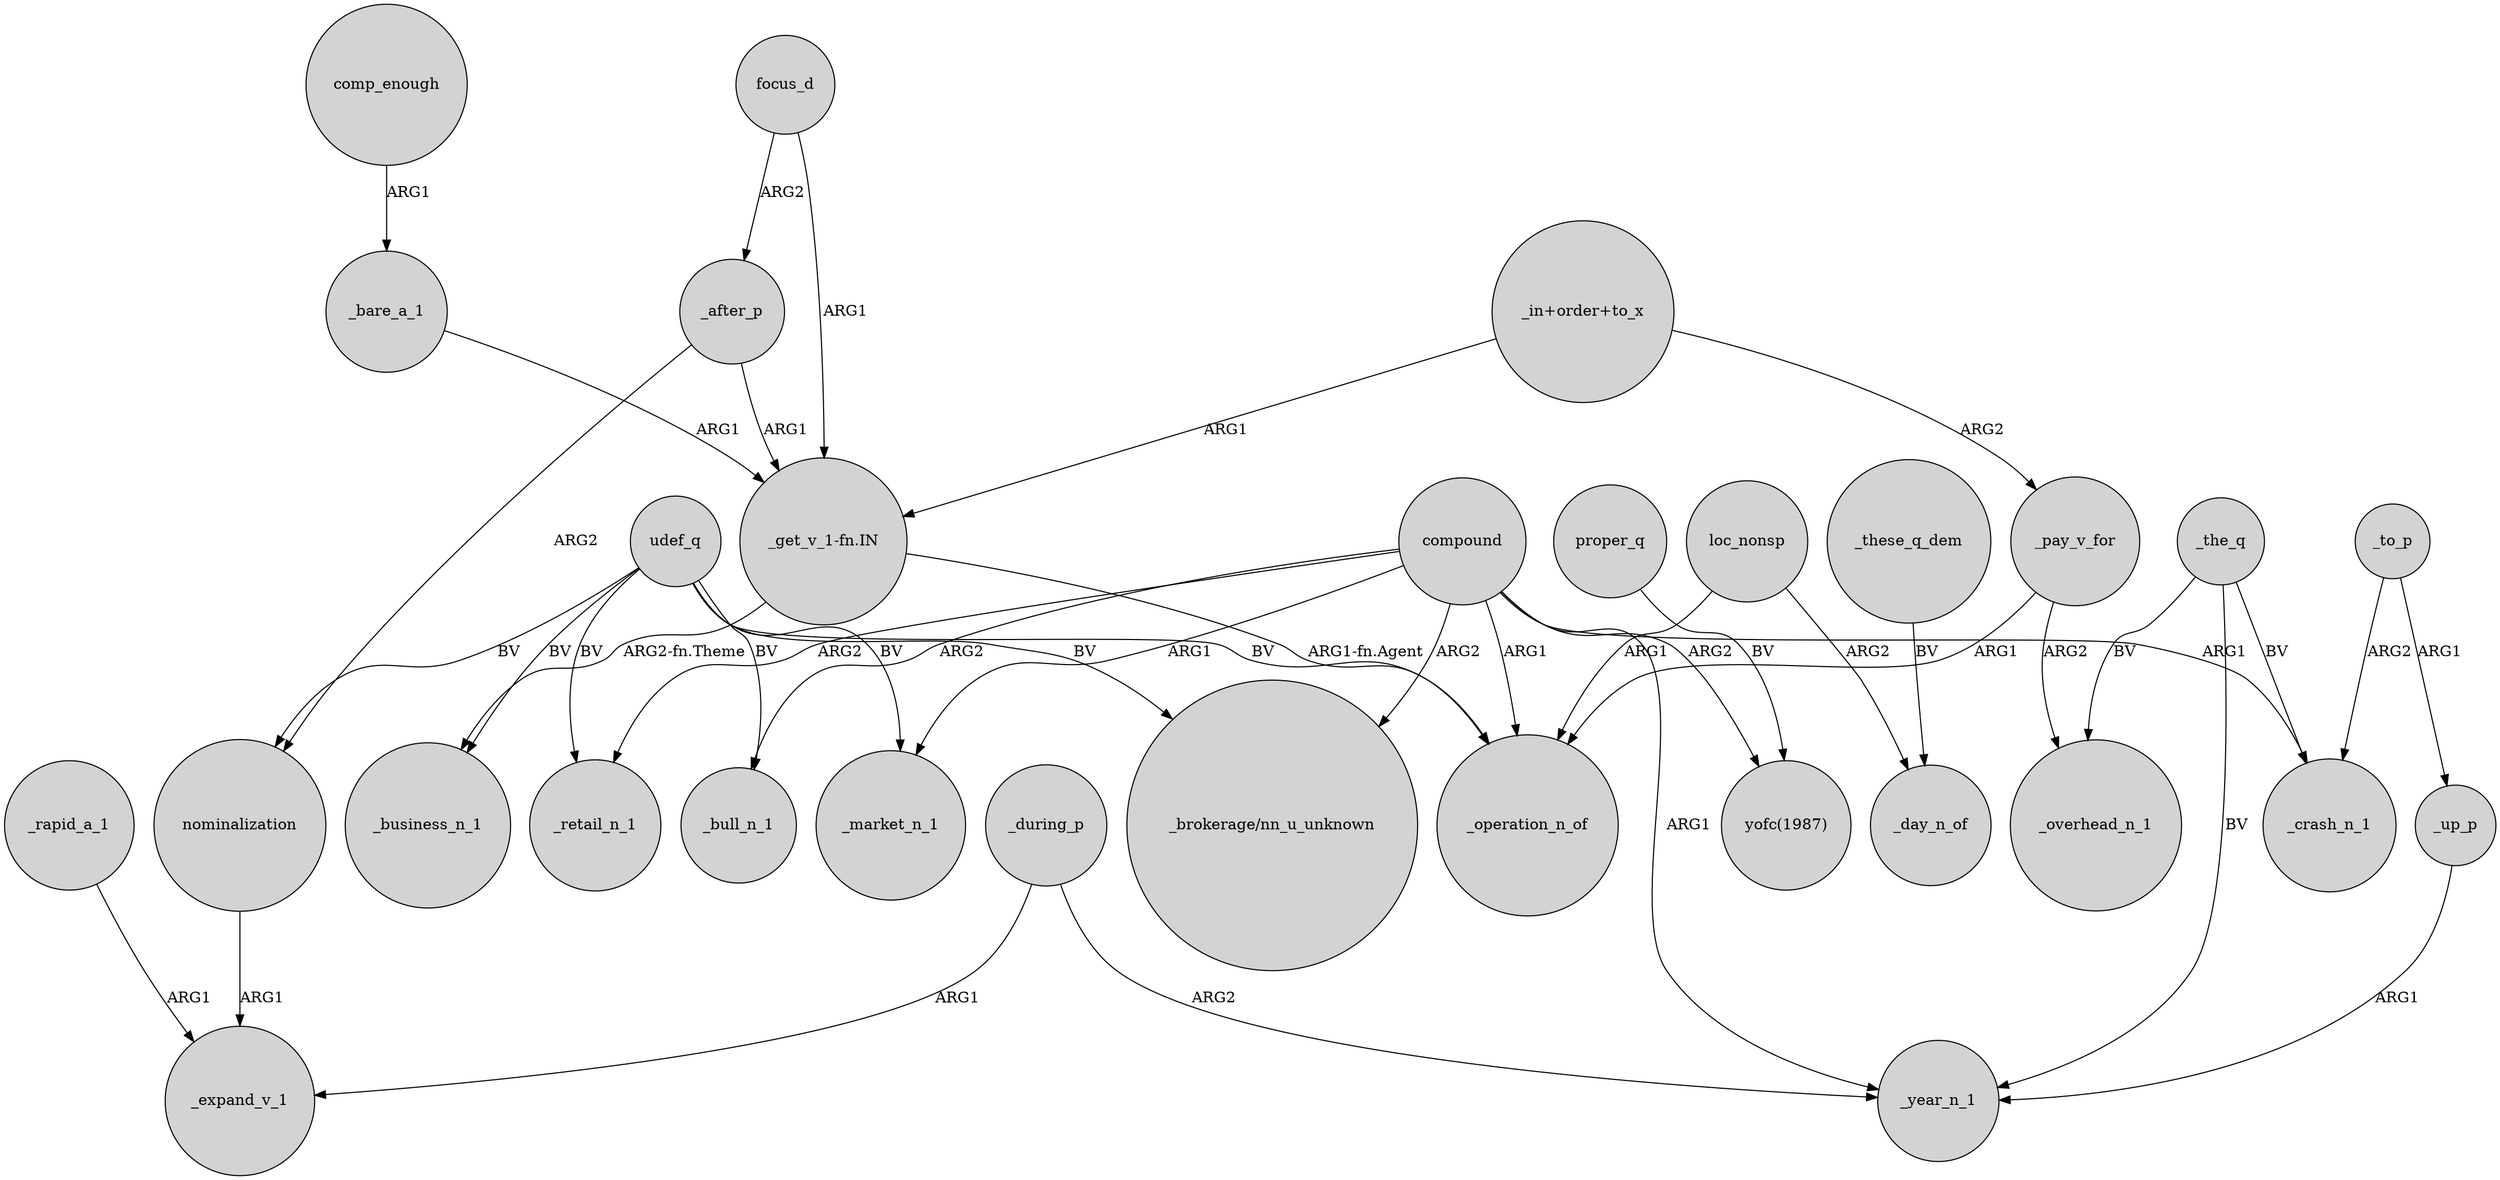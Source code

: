 digraph {
	node [shape=circle style=filled]
	compound -> _operation_n_of [label=ARG1]
	focus_d -> _after_p [label=ARG2]
	_up_p -> _year_n_1 [label=ARG1]
	_bare_a_1 -> "_get_v_1-fn.IN" [label=ARG1]
	comp_enough -> _bare_a_1 [label=ARG1]
	"_in+order+to_x" -> _pay_v_for [label=ARG2]
	compound -> _retail_n_1 [label=ARG2]
	loc_nonsp -> _operation_n_of [label=ARG1]
	compound -> _crash_n_1 [label=ARG1]
	_the_q -> _overhead_n_1 [label=BV]
	udef_q -> _market_n_1 [label=BV]
	compound -> "_brokerage/nn_u_unknown" [label=ARG2]
	udef_q -> _bull_n_1 [label=BV]
	_pay_v_for -> _operation_n_of [label=ARG1]
	_these_q_dem -> _day_n_of [label=BV]
	_during_p -> _expand_v_1 [label=ARG1]
	_to_p -> _up_p [label=ARG1]
	udef_q -> "_brokerage/nn_u_unknown" [label=BV]
	focus_d -> "_get_v_1-fn.IN" [label=ARG1]
	compound -> _bull_n_1 [label=ARG2]
	_during_p -> _year_n_1 [label=ARG2]
	nominalization -> _expand_v_1 [label=ARG1]
	"_in+order+to_x" -> "_get_v_1-fn.IN" [label=ARG1]
	compound -> "yofc(1987)" [label=ARG2]
	udef_q -> nominalization [label=BV]
	_the_q -> _year_n_1 [label=BV]
	proper_q -> "yofc(1987)" [label=BV]
	_rapid_a_1 -> _expand_v_1 [label=ARG1]
	loc_nonsp -> _day_n_of [label=ARG2]
	"_get_v_1-fn.IN" -> _business_n_1 [label="ARG2-fn.Theme"]
	udef_q -> _business_n_1 [label=BV]
	"_get_v_1-fn.IN" -> _operation_n_of [label="ARG1-fn.Agent"]
	_after_p -> "_get_v_1-fn.IN" [label=ARG1]
	udef_q -> _retail_n_1 [label=BV]
	compound -> _market_n_1 [label=ARG1]
	_pay_v_for -> _overhead_n_1 [label=ARG2]
	_to_p -> _crash_n_1 [label=ARG2]
	_after_p -> nominalization [label=ARG2]
	compound -> _year_n_1 [label=ARG1]
	_the_q -> _crash_n_1 [label=BV]
	udef_q -> _operation_n_of [label=BV]
}

